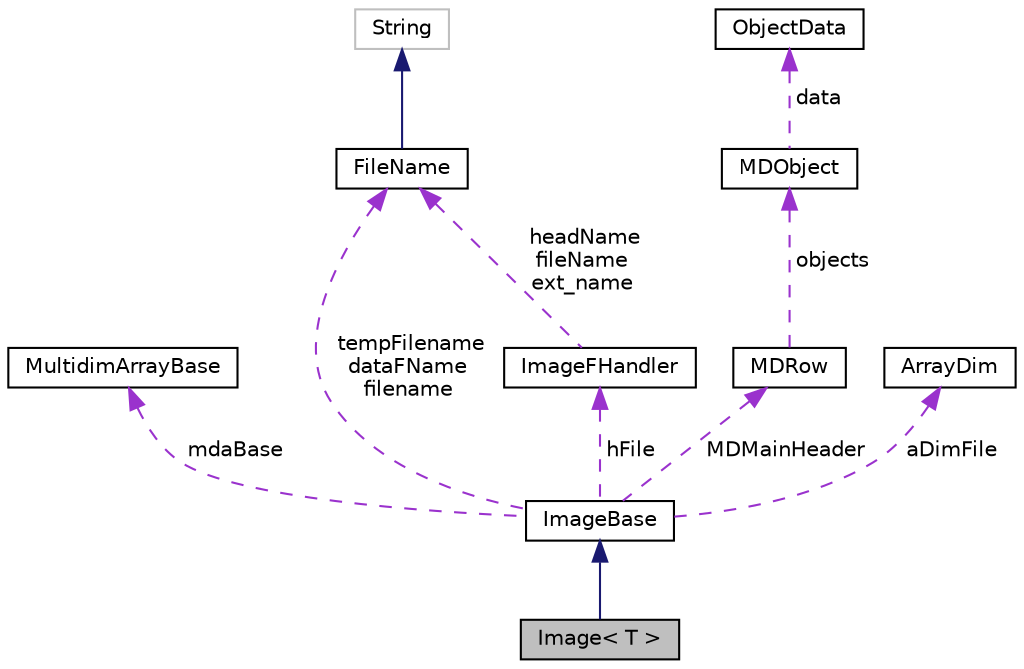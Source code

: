 digraph "Image&lt; T &gt;"
{
  edge [fontname="Helvetica",fontsize="10",labelfontname="Helvetica",labelfontsize="10"];
  node [fontname="Helvetica",fontsize="10",shape=record];
  Node2 [label="Image\< T \>",height=0.2,width=0.4,color="black", fillcolor="grey75", style="filled", fontcolor="black"];
  Node3 -> Node2 [dir="back",color="midnightblue",fontsize="10",style="solid",fontname="Helvetica"];
  Node3 [label="ImageBase",height=0.2,width=0.4,color="black", fillcolor="white", style="filled",URL="$classImageBase.html",tooltip="Image base class. "];
  Node4 -> Node3 [dir="back",color="darkorchid3",fontsize="10",style="dashed",label=" mdaBase" ,fontname="Helvetica"];
  Node4 [label="MultidimArrayBase",height=0.2,width=0.4,color="black", fillcolor="white", style="filled",URL="$classMultidimArrayBase.html"];
  Node5 -> Node3 [dir="back",color="darkorchid3",fontsize="10",style="dashed",label=" hFile" ,fontname="Helvetica"];
  Node5 [label="ImageFHandler",height=0.2,width=0.4,color="black", fillcolor="white", style="filled",URL="$structImageFHandler.html"];
  Node6 -> Node5 [dir="back",color="darkorchid3",fontsize="10",style="dashed",label=" headName\nfileName\next_name" ,fontname="Helvetica"];
  Node6 [label="FileName",height=0.2,width=0.4,color="black", fillcolor="white", style="filled",URL="$classFileName.html"];
  Node7 -> Node6 [dir="back",color="midnightblue",fontsize="10",style="solid",fontname="Helvetica"];
  Node7 [label="String",height=0.2,width=0.4,color="grey75", fillcolor="white", style="filled"];
  Node8 -> Node3 [dir="back",color="darkorchid3",fontsize="10",style="dashed",label=" MDMainHeader" ,fontname="Helvetica"];
  Node8 [label="MDRow",height=0.2,width=0.4,color="black", fillcolor="white", style="filled",URL="$classMDRow.html"];
  Node9 -> Node8 [dir="back",color="darkorchid3",fontsize="10",style="dashed",label=" objects" ,fontname="Helvetica"];
  Node9 [label="MDObject",height=0.2,width=0.4,color="black", fillcolor="white", style="filled",URL="$classMDObject.html"];
  Node10 -> Node9 [dir="back",color="darkorchid3",fontsize="10",style="dashed",label=" data" ,fontname="Helvetica"];
  Node10 [label="ObjectData",height=0.2,width=0.4,color="black", fillcolor="white", style="filled",URL="$unionObjectData.html"];
  Node11 -> Node3 [dir="back",color="darkorchid3",fontsize="10",style="dashed",label=" aDimFile" ,fontname="Helvetica"];
  Node11 [label="ArrayDim",height=0.2,width=0.4,color="black", fillcolor="white", style="filled",URL="$structArrayDim.html"];
  Node6 -> Node3 [dir="back",color="darkorchid3",fontsize="10",style="dashed",label=" tempFilename\ndataFName\nfilename" ,fontname="Helvetica"];
}
